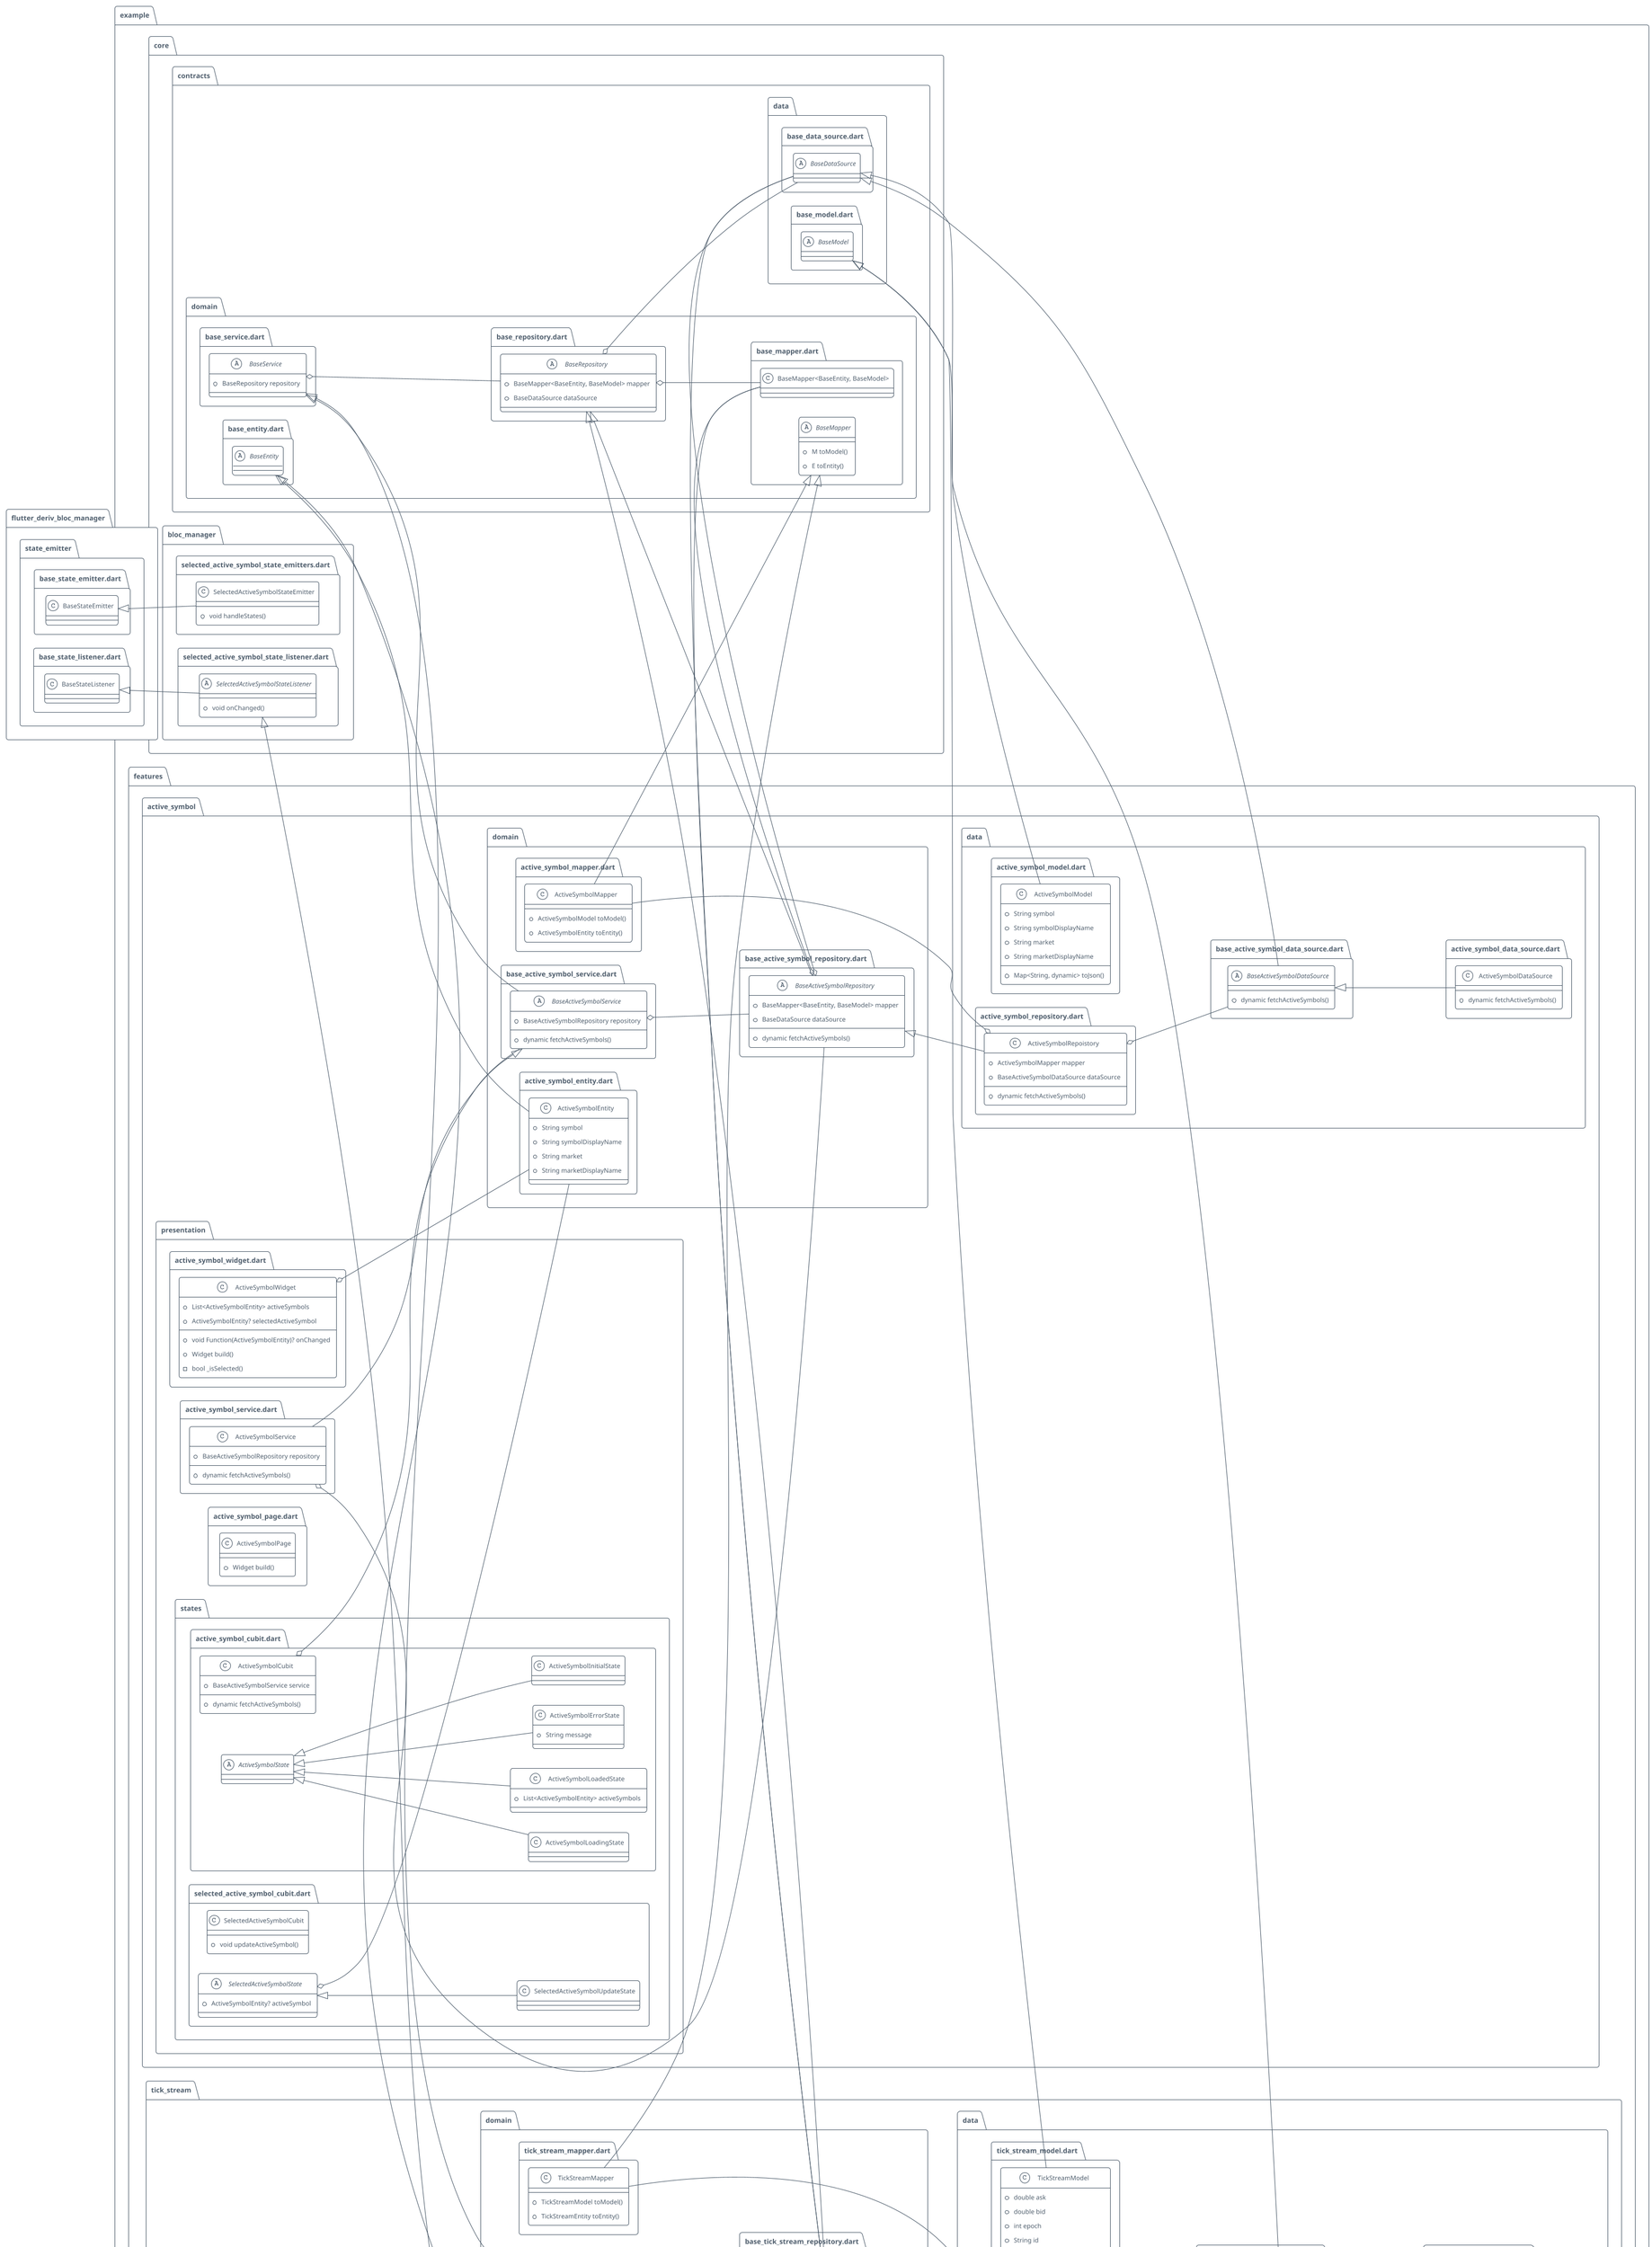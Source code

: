 @startuml

!theme aws-orange
!theme plain

set namespaceSeparator ::

left to right direction

abstract class "example::core::contracts::data::base_model.dart::BaseModel" {
}

abstract class "example::core::contracts::data::base_data_source.dart::BaseDataSource" {
}

abstract class "example::core::contracts::domain::base_repository.dart::BaseRepository" {
  +BaseMapper<BaseEntity, BaseModel> mapper
  +BaseDataSource dataSource
}

"example::core::contracts::domain::base_repository.dart::BaseRepository" o-- "example::core::contracts::domain::base_mapper.dart::BaseMapper<BaseEntity, BaseModel>"
"example::core::contracts::domain::base_repository.dart::BaseRepository" o-- "example::core::contracts::data::base_data_source.dart::BaseDataSource"

abstract class "example::core::contracts::domain::base_mapper.dart::BaseMapper" {
  +M toModel()
  +E toEntity()
}

abstract class "example::core::contracts::domain::base_service.dart::BaseService" {
  +BaseRepository repository
}

"example::core::contracts::domain::base_service.dart::BaseService" o-- "example::core::contracts::domain::base_repository.dart::BaseRepository"

abstract class "example::core::contracts::domain::base_entity.dart::BaseEntity" {
}

class "example::core::bloc_manager::selected_active_symbol_state_emitters.dart::SelectedActiveSymbolStateEmitter" {
  +void handleStates()
}

"flutter_deriv_bloc_manager::state_emitter::base_state_emitter.dart::BaseStateEmitter" <|-- "example::core::bloc_manager::selected_active_symbol_state_emitters.dart::SelectedActiveSymbolStateEmitter"

abstract class "example::core::bloc_manager::selected_active_symbol_state_listener.dart::SelectedActiveSymbolStateListener" {
  +void onChanged()
}

"flutter_deriv_bloc_manager::state_emitter::base_state_listener.dart::BaseStateListener" <|-- "example::core::bloc_manager::selected_active_symbol_state_listener.dart::SelectedActiveSymbolStateListener"

abstract class "example::features::active_symbol::data::base_active_symbol_data_source.dart::BaseActiveSymbolDataSource" {
  +dynamic fetchActiveSymbols()
}

"example::core::contracts::data::base_data_source.dart::BaseDataSource" <|-- "example::features::active_symbol::data::base_active_symbol_data_source.dart::BaseActiveSymbolDataSource"

class "example::features::active_symbol::data::active_symbol_model.dart::ActiveSymbolModel" {
  +String symbol
  +String symbolDisplayName
  +String market
  +String marketDisplayName
  +Map<String, dynamic> toJson()
}

"example::core::contracts::data::base_model.dart::BaseModel" <|-- "example::features::active_symbol::data::active_symbol_model.dart::ActiveSymbolModel"

class "example::features::active_symbol::data::active_symbol_data_source.dart::ActiveSymbolDataSource" {
  +dynamic fetchActiveSymbols()
}

"example::features::active_symbol::data::base_active_symbol_data_source.dart::BaseActiveSymbolDataSource" <|-- "example::features::active_symbol::data::active_symbol_data_source.dart::ActiveSymbolDataSource"

class "example::features::active_symbol::data::active_symbol_repository.dart::ActiveSymbolRepoistory" {
  +ActiveSymbolMapper mapper
  +BaseActiveSymbolDataSource dataSource
  +dynamic fetchActiveSymbols()
}

"example::features::active_symbol::data::active_symbol_repository.dart::ActiveSymbolRepoistory" o-- "example::features::active_symbol::domain::active_symbol_mapper.dart::ActiveSymbolMapper"
"example::features::active_symbol::data::active_symbol_repository.dart::ActiveSymbolRepoistory" o-- "example::features::active_symbol::data::base_active_symbol_data_source.dart::BaseActiveSymbolDataSource"
"example::features::active_symbol::domain::base_active_symbol_repository.dart::BaseActiveSymbolRepository" <|-- "example::features::active_symbol::data::active_symbol_repository.dart::ActiveSymbolRepoistory"

abstract class "example::features::active_symbol::domain::base_active_symbol_service.dart::BaseActiveSymbolService" {
  +BaseActiveSymbolRepository repository
  +dynamic fetchActiveSymbols()
}

"example::features::active_symbol::domain::base_active_symbol_service.dart::BaseActiveSymbolService" o-- "example::features::active_symbol::domain::base_active_symbol_repository.dart::BaseActiveSymbolRepository"
"example::core::contracts::domain::base_service.dart::BaseService" <|-- "example::features::active_symbol::domain::base_active_symbol_service.dart::BaseActiveSymbolService"

class "example::features::active_symbol::domain::active_symbol_entity.dart::ActiveSymbolEntity" {
  +String symbol
  +String symbolDisplayName
  +String market
  +String marketDisplayName
}

"example::core::contracts::domain::base_entity.dart::BaseEntity" <|-- "example::features::active_symbol::domain::active_symbol_entity.dart::ActiveSymbolEntity"

abstract class "example::features::active_symbol::domain::base_active_symbol_repository.dart::BaseActiveSymbolRepository" {
  +BaseMapper<BaseEntity, BaseModel> mapper
  +BaseDataSource dataSource
  +dynamic fetchActiveSymbols()
}

"example::features::active_symbol::domain::base_active_symbol_repository.dart::BaseActiveSymbolRepository" o-- "example::core::contracts::domain::base_mapper.dart::BaseMapper<BaseEntity, BaseModel>"
"example::features::active_symbol::domain::base_active_symbol_repository.dart::BaseActiveSymbolRepository" o-- "example::core::contracts::data::base_data_source.dart::BaseDataSource"
"example::core::contracts::domain::base_repository.dart::BaseRepository" <|-- "example::features::active_symbol::domain::base_active_symbol_repository.dart::BaseActiveSymbolRepository"

class "example::features::active_symbol::domain::active_symbol_mapper.dart::ActiveSymbolMapper" {
  +ActiveSymbolModel toModel()
  +ActiveSymbolEntity toEntity()
}

"example::core::contracts::domain::base_mapper.dart::BaseMapper" <|-- "example::features::active_symbol::domain::active_symbol_mapper.dart::ActiveSymbolMapper"

class "example::features::active_symbol::presentation::active_symbol_widget.dart::ActiveSymbolWidget" {
  +List<ActiveSymbolEntity> activeSymbols
  +ActiveSymbolEntity? selectedActiveSymbol
  +void Function(ActiveSymbolEntity)? onChanged
  +Widget build()
  -bool _isSelected()
}

"example::features::active_symbol::presentation::active_symbol_widget.dart::ActiveSymbolWidget" o-- "example::features::active_symbol::domain::active_symbol_entity.dart::ActiveSymbolEntity"

class "example::features::active_symbol::presentation::active_symbol_service.dart::ActiveSymbolService" {
  +BaseActiveSymbolRepository repository
  +dynamic fetchActiveSymbols()
}

"example::features::active_symbol::presentation::active_symbol_service.dart::ActiveSymbolService" o-- "example::features::active_symbol::domain::base_active_symbol_repository.dart::BaseActiveSymbolRepository"
"example::features::active_symbol::domain::base_active_symbol_service.dart::BaseActiveSymbolService" <|-- "example::features::active_symbol::presentation::active_symbol_service.dart::ActiveSymbolService"

class "example::features::active_symbol::presentation::active_symbol_page.dart::ActiveSymbolPage" {
  +Widget build()
}

class "example::features::active_symbol::presentation::states::active_symbol_cubit.dart::ActiveSymbolCubit" {
  +BaseActiveSymbolService service
  +dynamic fetchActiveSymbols()
}

"example::features::active_symbol::presentation::states::active_symbol_cubit.dart::ActiveSymbolCubit" o-- "example::features::active_symbol::domain::base_active_symbol_service.dart::BaseActiveSymbolService"

abstract class "example::features::active_symbol::presentation::states::active_symbol_cubit.dart::ActiveSymbolState" {
}

class "example::features::active_symbol::presentation::states::active_symbol_cubit.dart::ActiveSymbolInitialState" {
}

"example::features::active_symbol::presentation::states::active_symbol_cubit.dart::ActiveSymbolState" <|-- "example::features::active_symbol::presentation::states::active_symbol_cubit.dart::ActiveSymbolInitialState"

class "example::features::active_symbol::presentation::states::active_symbol_cubit.dart::ActiveSymbolLoadingState" {
}

"example::features::active_symbol::presentation::states::active_symbol_cubit.dart::ActiveSymbolState" <|-- "example::features::active_symbol::presentation::states::active_symbol_cubit.dart::ActiveSymbolLoadingState"

class "example::features::active_symbol::presentation::states::active_symbol_cubit.dart::ActiveSymbolLoadedState" {
  +List<ActiveSymbolEntity> activeSymbols
}

"example::features::active_symbol::presentation::states::active_symbol_cubit.dart::ActiveSymbolState" <|-- "example::features::active_symbol::presentation::states::active_symbol_cubit.dart::ActiveSymbolLoadedState"

class "example::features::active_symbol::presentation::states::active_symbol_cubit.dart::ActiveSymbolErrorState" {
  +String message
}

"example::features::active_symbol::presentation::states::active_symbol_cubit.dart::ActiveSymbolState" <|-- "example::features::active_symbol::presentation::states::active_symbol_cubit.dart::ActiveSymbolErrorState"

class "example::features::active_symbol::presentation::states::selected_active_symbol_cubit.dart::SelectedActiveSymbolCubit" {
  +void updateActiveSymbol()
}

abstract class "example::features::active_symbol::presentation::states::selected_active_symbol_cubit.dart::SelectedActiveSymbolState" {
  +ActiveSymbolEntity? activeSymbol
}

"example::features::active_symbol::presentation::states::selected_active_symbol_cubit.dart::SelectedActiveSymbolState" o-- "example::features::active_symbol::domain::active_symbol_entity.dart::ActiveSymbolEntity"

class "example::features::active_symbol::presentation::states::selected_active_symbol_cubit.dart::SelectedActiveSymbolUpdateState" {
}

"example::features::active_symbol::presentation::states::selected_active_symbol_cubit.dart::SelectedActiveSymbolState" <|-- "example::features::active_symbol::presentation::states::selected_active_symbol_cubit.dart::SelectedActiveSymbolUpdateState"

class "example::features::tick_stream::data::tick_stream_repository.dart::TickStreamRepoistory" {
  +TickStreamMapper mapper
  +BaseTickStreamDataSource dataSource
  +void forgetTickStream()
  +Stream<TickStreamEntity> fetchTickStream()
}

"example::features::tick_stream::data::tick_stream_repository.dart::TickStreamRepoistory" o-- "example::features::tick_stream::domain::tick_stream_mapper.dart::TickStreamMapper"
"example::features::tick_stream::data::tick_stream_repository.dart::TickStreamRepoistory" o-- "example::features::tick_stream::data::base_tick_stream_data_source.dart::BaseTickStreamDataSource"
"example::features::tick_stream::domain::base_tick_stream_repository.dart::BaseTickStreamRepository" <|-- "example::features::tick_stream::data::tick_stream_repository.dart::TickStreamRepoistory"

class "example::features::tick_stream::data::tick_stream_model.dart::TickStreamModel" {
  +double ask
  +double bid
  +int epoch
  +String id
  +int pipSize
  +double quote
  +String symbol
  +Map<String, dynamic> toJson()
}

"example::core::contracts::data::base_model.dart::BaseModel" <|-- "example::features::tick_stream::data::tick_stream_model.dart::TickStreamModel"

abstract class "example::features::tick_stream::data::base_tick_stream_data_source.dart::BaseTickStreamDataSource" {
  +void forgetTickStream()
  +Stream<TickStreamModel> fetchTickStream()
}

"example::core::contracts::data::base_data_source.dart::BaseDataSource" <|-- "example::features::tick_stream::data::base_tick_stream_data_source.dart::BaseTickStreamDataSource"

class "example::features::tick_stream::data::tick_stream_data_source.dart::TickStreamDataSource" {
  +void forgetTickStream()
  +Stream<TickStreamModel> fetchTickStream()
}

"example::features::tick_stream::data::base_tick_stream_data_source.dart::BaseTickStreamDataSource" <|-- "example::features::tick_stream::data::tick_stream_data_source.dart::TickStreamDataSource"

abstract class "example::features::tick_stream::domain::base_tick_stream_service.dart::BaseTickStreamService" {
  +BaseTickStreamRepository repository
  +void forgetTickStream()
  +Stream<TickStreamEntity> fetchTickStream()
}

"example::features::tick_stream::domain::base_tick_stream_service.dart::BaseTickStreamService" o-- "example::features::tick_stream::domain::base_tick_stream_repository.dart::BaseTickStreamRepository"
"example::core::contracts::domain::base_service.dart::BaseService" <|-- "example::features::tick_stream::domain::base_tick_stream_service.dart::BaseTickStreamService"

class "example::features::tick_stream::domain::tick_stream_mapper.dart::TickStreamMapper" {
  +TickStreamModel toModel()
  +TickStreamEntity toEntity()
}

"example::core::contracts::domain::base_mapper.dart::BaseMapper" <|-- "example::features::tick_stream::domain::tick_stream_mapper.dart::TickStreamMapper"

class "example::features::tick_stream::domain::tick_stream_entity.dart::TickStreamEntity" {
  +double ask
  +double bid
  +int epoch
  +String id
  +int pipSize
  +double quote
  +String symbol
}

"example::core::contracts::domain::base_entity.dart::BaseEntity" <|-- "example::features::tick_stream::domain::tick_stream_entity.dart::TickStreamEntity"

abstract class "example::features::tick_stream::domain::base_tick_stream_repository.dart::BaseTickStreamRepository" {
  +BaseMapper<BaseEntity, BaseModel> mapper
  +BaseDataSource dataSource
  +void forgetTickStream()
  +Stream<TickStreamEntity> fetchTickStream()
}

"example::features::tick_stream::domain::base_tick_stream_repository.dart::BaseTickStreamRepository" o-- "example::core::contracts::domain::base_mapper.dart::BaseMapper<BaseEntity, BaseModel>"
"example::features::tick_stream::domain::base_tick_stream_repository.dart::BaseTickStreamRepository" o-- "example::core::contracts::data::base_data_source.dart::BaseDataSource"
"example::core::contracts::domain::base_repository.dart::BaseRepository" <|-- "example::features::tick_stream::domain::base_tick_stream_repository.dart::BaseTickStreamRepository"

class "example::features::tick_stream::presentation::tick_stream_service.dart::TickStreamService" {
  +BaseTickStreamRepository repository
  +Stream<TickStreamEntity> fetchTickStream()
  +void forgetTickStream()
}

"example::features::tick_stream::presentation::tick_stream_service.dart::TickStreamService" o-- "example::features::tick_stream::domain::base_tick_stream_repository.dart::BaseTickStreamRepository"
"example::features::tick_stream::domain::base_tick_stream_service.dart::BaseTickStreamService" <|-- "example::features::tick_stream::presentation::tick_stream_service.dart::TickStreamService"

class "example::features::tick_stream::presentation::tick_stream_widget.dart::TickStreamWidget" {
  +TickStreamEntity entity
  +State<TickStreamWidget> createState()
}

"example::features::tick_stream::presentation::tick_stream_widget.dart::TickStreamWidget" o-- "example::features::tick_stream::domain::tick_stream_entity.dart::TickStreamEntity"

class "example::features::tick_stream::presentation::tick_stream_widget.dart::_TickStreamWidgetState" {
  -Color _color
  +void didUpdateWidget()
  +Widget build()
}

class "example::features::tick_stream::presentation::states::tick_stream_cubit_extended.dart::TickStreamCubitExtended" {
  +void onChanged()
}

"example::features::tick_stream::presentation::states::tick_stream_cubit.dart::TickSteamCubit" <|-- "example::features::tick_stream::presentation::states::tick_stream_cubit_extended.dart::TickStreamCubitExtended"
"example::core::bloc_manager::selected_active_symbol_state_listener.dart::SelectedActiveSymbolStateListener" <|-- "example::features::tick_stream::presentation::states::tick_stream_cubit_extended.dart::TickStreamCubitExtended"

class "example::features::tick_stream::presentation::states::tick_stream_cubit.dart::TickSteamCubit" {
  +BaseTickStreamService service
  +void fetchTickStream()
}

"example::features::tick_stream::presentation::states::tick_stream_cubit.dart::TickSteamCubit" o-- "example::features::tick_stream::domain::base_tick_stream_service.dart::BaseTickStreamService"

abstract class "example::features::tick_stream::presentation::states::tick_stream_cubit.dart::TickStreamState" {
}

class "example::features::tick_stream::presentation::states::tick_stream_cubit.dart::TickStreamInitialState" {
}

"example::features::tick_stream::presentation::states::tick_stream_cubit.dart::TickStreamState" <|-- "example::features::tick_stream::presentation::states::tick_stream_cubit.dart::TickStreamInitialState"

class "example::features::tick_stream::presentation::states::tick_stream_cubit.dart::TickStreamLoadingState" {
}

"example::features::tick_stream::presentation::states::tick_stream_cubit.dart::TickStreamState" <|-- "example::features::tick_stream::presentation::states::tick_stream_cubit.dart::TickStreamLoadingState"

class "example::features::tick_stream::presentation::states::tick_stream_cubit.dart::TickStreamLoadedState" {
  +List<TickStreamEntity> ticks
}

"example::features::tick_stream::presentation::states::tick_stream_cubit.dart::TickStreamState" <|-- "example::features::tick_stream::presentation::states::tick_stream_cubit.dart::TickStreamLoadedState"

class "example::features::tick_stream::presentation::states::tick_stream_cubit.dart::TickStreamErrorState" {
  +String message
}

"example::features::tick_stream::presentation::states::tick_stream_cubit.dart::TickStreamState" <|-- "example::features::tick_stream::presentation::states::tick_stream_cubit.dart::TickStreamErrorState"

class "example::features::tick_stream::presentation::tick_stream_page.dart::TickStreamPage" {
  +Widget build()
}

@enduml
